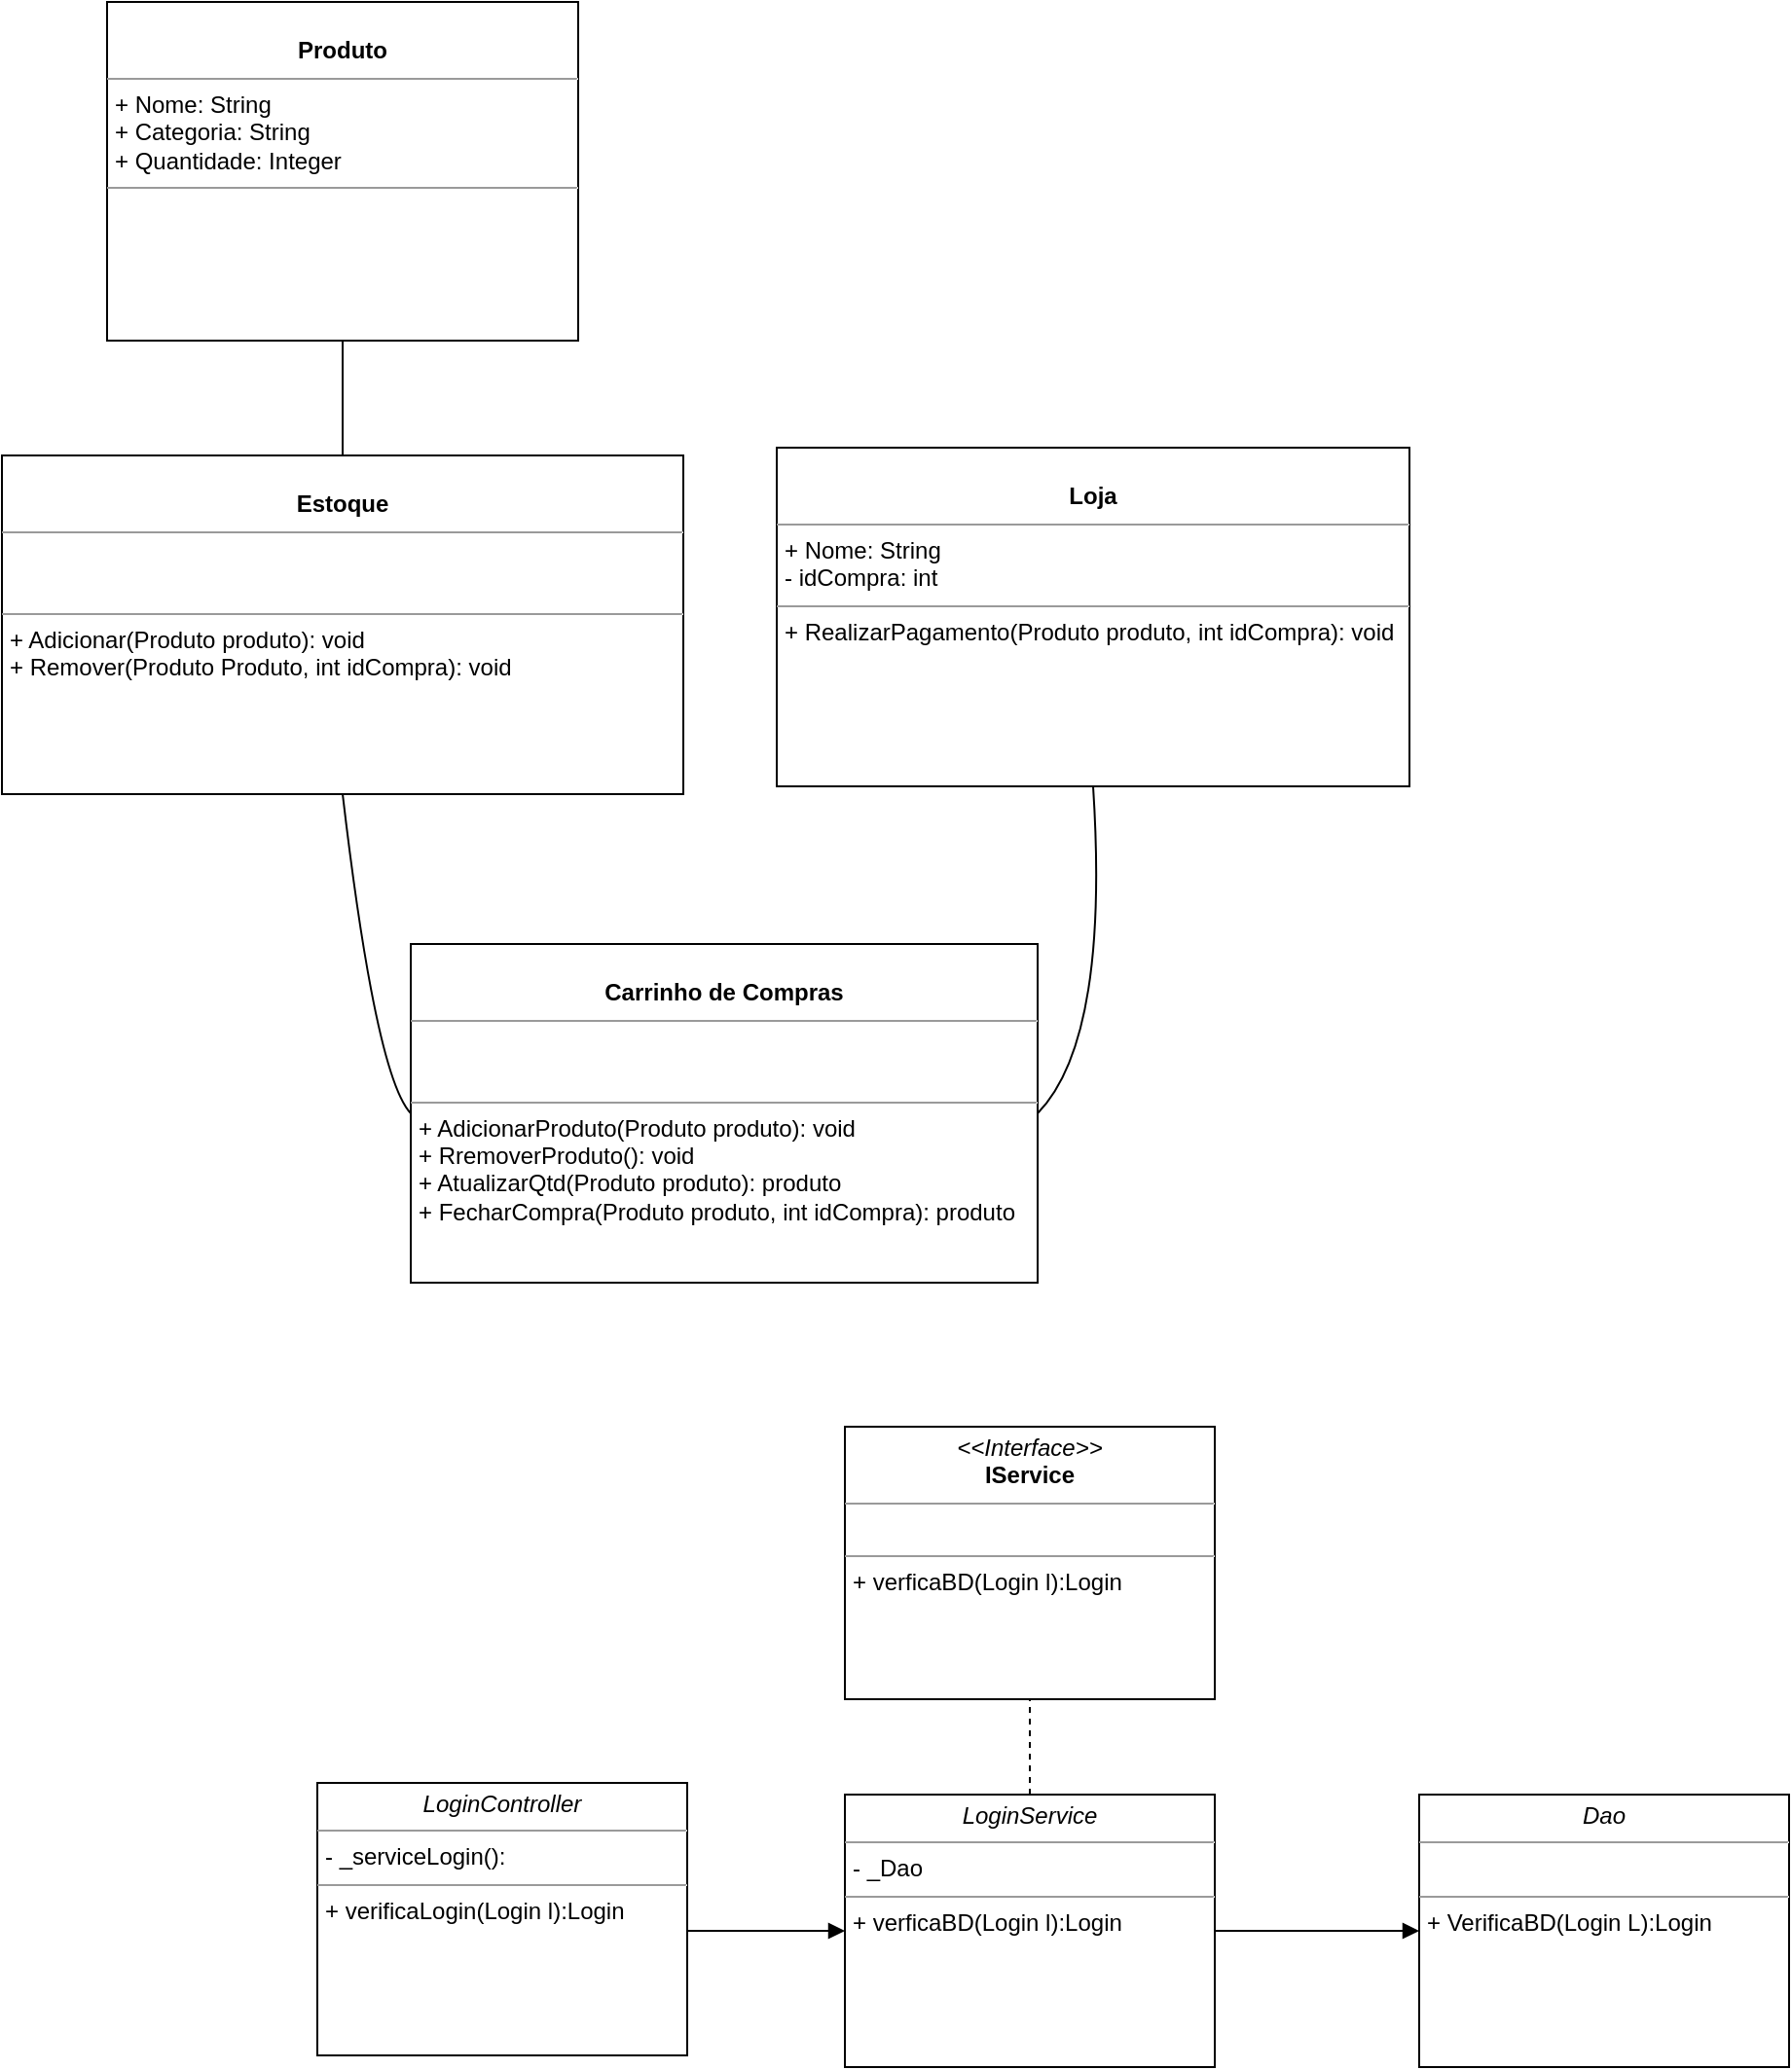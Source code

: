<mxfile version="19.0.3" type="device" pages="4"><diagram id="950oMGTtkb5E9kR-AS70" name="Página-1"><mxGraphModel dx="1640" dy="1190" grid="0" gridSize="10" guides="1" tooltips="1" connect="1" arrows="1" fold="1" page="0" pageScale="1" pageWidth="827" pageHeight="1169" math="0" shadow="0"><root><mxCell id="0"/><mxCell id="1" parent="0"/><mxCell id="BRO4mgc-7vsm1EkHHSye-9" value="&lt;p style=&quot;margin:0px;margin-top:4px;text-align:center;&quot;&gt;&lt;br&gt;&lt;b&gt;Carrinho de Compras&lt;/b&gt;&lt;/p&gt;&lt;hr size=&quot;1&quot;&gt;&lt;p style=&quot;margin:0px;margin-left:4px;&quot;&gt;&lt;br&gt;&lt;/p&gt;&lt;p style=&quot;margin:0px;margin-left:4px;&quot;&gt;&lt;br&gt;&lt;/p&gt;&lt;hr size=&quot;1&quot;&gt;&lt;p style=&quot;margin:0px;margin-left:4px;&quot;&gt;+ AdicionarProduto(Produto produto): void&lt;br&gt;+ RremoverProduto(): void&lt;/p&gt;&lt;p style=&quot;margin:0px;margin-left:4px;&quot;&gt;+ AtualizarQtd(Produto produto): produto&lt;/p&gt;&lt;p style=&quot;margin:0px;margin-left:4px;&quot;&gt;+ FecharCompra(Produto produto, int idCompra): produto&amp;nbsp;&lt;/p&gt;" style="verticalAlign=top;align=left;overflow=fill;fontSize=12;fontFamily=Helvetica;html=1;" parent="1" vertex="1"><mxGeometry x="109" y="210" width="322" height="174" as="geometry"/></mxCell><mxCell id="BRO4mgc-7vsm1EkHHSye-10" value="&lt;p style=&quot;margin:0px;margin-top:4px;text-align:center;&quot;&gt;&lt;br&gt;&lt;b&gt;Loja&lt;/b&gt;&lt;/p&gt;&lt;hr size=&quot;1&quot;&gt;&lt;p style=&quot;margin:0px;margin-left:4px;&quot;&gt;+ Nome: String&lt;br&gt;- idCompra: int&lt;/p&gt;&lt;hr size=&quot;1&quot;&gt;&lt;p style=&quot;margin:0px;margin-left:4px;&quot;&gt;+ RealizarPagamento(Produto produto, int idCompra): void&lt;br&gt;&lt;/p&gt;" style="verticalAlign=top;align=left;overflow=fill;fontSize=12;fontFamily=Helvetica;html=1;" parent="1" vertex="1"><mxGeometry x="297" y="-45" width="325" height="174" as="geometry"/></mxCell><mxCell id="BRO4mgc-7vsm1EkHHSye-11" value="&lt;p style=&quot;margin:0px;margin-top:4px;text-align:center;&quot;&gt;&lt;br&gt;&lt;b&gt;Estoque&lt;/b&gt;&lt;/p&gt;&lt;hr size=&quot;1&quot;&gt;&lt;p style=&quot;margin:0px;margin-left:4px;&quot;&gt;&lt;br&gt;&lt;/p&gt;&lt;p style=&quot;margin:0px;margin-left:4px;&quot;&gt;&lt;br&gt;&lt;/p&gt;&lt;hr size=&quot;1&quot;&gt;&lt;p style=&quot;margin:0px;margin-left:4px;&quot;&gt;+ Adicionar(Produto produto): void&lt;br&gt;+ Remover(Produto Produto, int idCompra): void&lt;/p&gt;&lt;p style=&quot;margin:0px;margin-left:4px;&quot;&gt;&lt;br&gt;&lt;/p&gt;" style="verticalAlign=top;align=left;overflow=fill;fontSize=12;fontFamily=Helvetica;html=1;" parent="1" vertex="1"><mxGeometry x="-101" y="-41" width="350" height="174" as="geometry"/></mxCell><mxCell id="BRO4mgc-7vsm1EkHHSye-13" value="" style="endArrow=none;html=1;rounded=0;fontSize=12;startSize=14;endSize=14;sourcePerimeterSpacing=8;targetPerimeterSpacing=8;curved=1;entryX=0.5;entryY=1;entryDx=0;entryDy=0;exitX=0;exitY=0.5;exitDx=0;exitDy=0;" parent="1" source="BRO4mgc-7vsm1EkHHSye-9" target="BRO4mgc-7vsm1EkHHSye-11" edge="1"><mxGeometry width="50" height="50" relative="1" as="geometry"><mxPoint x="106" y="249" as="sourcePoint"/><mxPoint x="248" y="192" as="targetPoint"/><Array as="points"><mxPoint x="91" y="278"/></Array></mxGeometry></mxCell><mxCell id="BRO4mgc-7vsm1EkHHSye-15" value="" style="endArrow=none;html=1;rounded=0;fontSize=12;startSize=14;endSize=14;sourcePerimeterSpacing=8;targetPerimeterSpacing=8;curved=1;entryX=0.5;entryY=1;entryDx=0;entryDy=0;exitX=1;exitY=0.5;exitDx=0;exitDy=0;" parent="1" source="BRO4mgc-7vsm1EkHHSye-9" target="BRO4mgc-7vsm1EkHHSye-10" edge="1"><mxGeometry width="50" height="50" relative="1" as="geometry"><mxPoint x="198" y="242" as="sourcePoint"/><mxPoint x="248" y="192" as="targetPoint"/><Array as="points"><mxPoint x="468" y="259"/></Array></mxGeometry></mxCell><mxCell id="BRO4mgc-7vsm1EkHHSye-16" value="&lt;p style=&quot;margin:0px;margin-top:4px;text-align:center;&quot;&gt;&lt;br&gt;&lt;b&gt;Produto&lt;/b&gt;&lt;/p&gt;&lt;hr size=&quot;1&quot;&gt;&lt;p style=&quot;margin:0px;margin-left:4px;&quot;&gt;+ Nome: String&lt;br&gt;+ Categoria: String&lt;/p&gt;&lt;p style=&quot;margin:0px;margin-left:4px;&quot;&gt;+ Quantidade: Integer&lt;/p&gt;&lt;hr size=&quot;1&quot;&gt;&lt;p style=&quot;margin:0px;margin-left:4px;&quot;&gt;&lt;br&gt;&lt;/p&gt;" style="verticalAlign=top;align=left;overflow=fill;fontSize=12;fontFamily=Helvetica;html=1;" parent="1" vertex="1"><mxGeometry x="-47" y="-274" width="242" height="174" as="geometry"/></mxCell><mxCell id="BRO4mgc-7vsm1EkHHSye-17" value="" style="endArrow=none;html=1;rounded=0;fontSize=12;startSize=14;endSize=14;sourcePerimeterSpacing=8;targetPerimeterSpacing=8;curved=1;entryX=0.5;entryY=1;entryDx=0;entryDy=0;exitX=0.5;exitY=0;exitDx=0;exitDy=0;" parent="1" source="BRO4mgc-7vsm1EkHHSye-11" target="BRO4mgc-7vsm1EkHHSye-16" edge="1"><mxGeometry width="50" height="50" relative="1" as="geometry"><mxPoint x="198" y="42" as="sourcePoint"/><mxPoint x="248" y="-8" as="targetPoint"/></mxGeometry></mxCell><mxCell id="INnhqeX7Zk0R_PhJomJS-1" value="&lt;p style=&quot;margin:0px;margin-top:4px;text-align:center;&quot;&gt;&lt;i&gt;LoginController&lt;/i&gt;&lt;/p&gt;&lt;hr size=&quot;1&quot;&gt;&lt;p style=&quot;margin:0px;margin-left:4px;&quot;&gt;- _serviceLogin():&lt;/p&gt;&lt;hr size=&quot;1&quot;&gt;&lt;p style=&quot;margin:0px;margin-left:4px;&quot;&gt;+ verificaLogin(Login l):Login&lt;br&gt;&lt;/p&gt;" style="verticalAlign=top;align=left;overflow=fill;fontSize=12;fontFamily=Helvetica;html=1;" parent="1" vertex="1"><mxGeometry x="61" y="641" width="190" height="140" as="geometry"/></mxCell><mxCell id="INnhqeX7Zk0R_PhJomJS-2" value="&lt;p style=&quot;margin:0px;margin-top:4px;text-align:center;&quot;&gt;&lt;i&gt;LoginService&lt;/i&gt;&lt;/p&gt;&lt;hr size=&quot;1&quot;&gt;&lt;p style=&quot;margin:0px;margin-left:4px;&quot;&gt;- _Dao&lt;/p&gt;&lt;hr size=&quot;1&quot;&gt;&lt;p style=&quot;margin:0px;margin-left:4px;&quot;&gt;+ verficaBD(Login l):Login&lt;br&gt;&lt;/p&gt;" style="verticalAlign=top;align=left;overflow=fill;fontSize=12;fontFamily=Helvetica;html=1;" parent="1" vertex="1"><mxGeometry x="332" y="647" width="190" height="140" as="geometry"/></mxCell><mxCell id="INnhqeX7Zk0R_PhJomJS-4" value="&lt;p style=&quot;margin:0px;margin-top:4px;text-align:center;&quot;&gt;&lt;i&gt;Dao&lt;/i&gt;&lt;/p&gt;&lt;hr size=&quot;1&quot;&gt;&lt;p style=&quot;margin:0px;margin-left:4px;&quot;&gt;&lt;br&gt;&lt;/p&gt;&lt;hr size=&quot;1&quot;&gt;&lt;p style=&quot;margin:0px;margin-left:4px;&quot;&gt;+ VerificaBD(Login L):Login&lt;br&gt;&lt;/p&gt;" style="verticalAlign=top;align=left;overflow=fill;fontSize=12;fontFamily=Helvetica;html=1;" parent="1" vertex="1"><mxGeometry x="627" y="647" width="190" height="140" as="geometry"/></mxCell><mxCell id="INnhqeX7Zk0R_PhJomJS-5" value="&lt;p style=&quot;margin:0px;margin-top:4px;text-align:center;&quot;&gt;&lt;i&gt;&amp;lt;&amp;lt;Interface&amp;gt;&amp;gt;&lt;/i&gt;&lt;br&gt;&lt;b&gt;IService&lt;/b&gt;&lt;/p&gt;&lt;hr size=&quot;1&quot;&gt;&lt;p style=&quot;margin:0px;margin-left:4px;&quot;&gt;&lt;br&gt;&lt;/p&gt;&lt;hr size=&quot;1&quot;&gt;&lt;p style=&quot;margin:0px;margin-left:4px;&quot;&gt;+ verficaBD(Login l):Login&lt;br&gt;&lt;/p&gt;" style="verticalAlign=top;align=left;overflow=fill;fontSize=12;fontFamily=Helvetica;html=1;" parent="1" vertex="1"><mxGeometry x="332" y="458" width="190" height="140" as="geometry"/></mxCell><mxCell id="INnhqeX7Zk0R_PhJomJS-6" value="" style="endArrow=none;dashed=1;html=1;rounded=0;entryX=0.5;entryY=1;entryDx=0;entryDy=0;exitX=0.5;exitY=0;exitDx=0;exitDy=0;" parent="1" source="INnhqeX7Zk0R_PhJomJS-2" target="INnhqeX7Zk0R_PhJomJS-5" edge="1"><mxGeometry width="50" height="50" relative="1" as="geometry"><mxPoint x="387" y="648" as="sourcePoint"/><mxPoint x="437" y="598" as="targetPoint"/></mxGeometry></mxCell><mxCell id="INnhqeX7Zk0R_PhJomJS-7" value="" style="endArrow=block;endFill=1;html=1;edgeStyle=orthogonalEdgeStyle;align=left;verticalAlign=top;rounded=0;exitX=1;exitY=0.543;exitDx=0;exitDy=0;exitPerimeter=0;entryX=0;entryY=0.5;entryDx=0;entryDy=0;" parent="1" source="INnhqeX7Zk0R_PhJomJS-1" target="INnhqeX7Zk0R_PhJomJS-2" edge="1"><mxGeometry x="-1" relative="1" as="geometry"><mxPoint x="332" y="623" as="sourcePoint"/><mxPoint x="492" y="623" as="targetPoint"/></mxGeometry></mxCell><mxCell id="INnhqeX7Zk0R_PhJomJS-9" value="" style="endArrow=block;endFill=1;html=1;edgeStyle=orthogonalEdgeStyle;align=left;verticalAlign=top;rounded=0;exitX=1;exitY=0.5;exitDx=0;exitDy=0;entryX=0;entryY=0.5;entryDx=0;entryDy=0;" parent="1" source="INnhqeX7Zk0R_PhJomJS-2" target="INnhqeX7Zk0R_PhJomJS-4" edge="1"><mxGeometry x="-1" relative="1" as="geometry"><mxPoint x="261" y="727" as="sourcePoint"/><mxPoint x="342" y="727" as="targetPoint"/></mxGeometry></mxCell></root></mxGraphModel></diagram><diagram id="uwFko66pm_6s28VRbTfQ" name="Página-2"><mxGraphModel dx="1668" dy="1753" grid="0" gridSize="10" guides="1" tooltips="1" connect="1" arrows="1" fold="1" page="0" pageScale="1" pageWidth="827" pageHeight="1169" math="0" shadow="0"><root><mxCell id="0"/><mxCell id="1" parent="0"/><mxCell id="vy2Y_Z4PWuhMPSdtu7fY-22" value="&lt;p style=&quot;margin:0px;margin-top:4px;text-align:center;&quot;&gt;&lt;i&gt;&amp;lt;&amp;lt;abstract&amp;gt;&amp;gt;&lt;/i&gt;&lt;br&gt;&lt;b&gt;Funcionario&lt;/b&gt;&lt;/p&gt;&lt;hr size=&quot;1&quot;&gt;&lt;p style=&quot;margin:0px;margin-left:4px;&quot;&gt;&lt;br&gt;&lt;/p&gt;&lt;hr size=&quot;1&quot;&gt;&lt;p style=&quot;margin:0px;margin-left:4px;&quot;&gt;+ &amp;lt;abstract&amp;gt;getValorBonus(): double&lt;br&gt;&lt;/p&gt;&lt;p style=&quot;margin:0px;margin-left:4px;&quot;&gt;+ toString():&lt;/p&gt;" style="verticalAlign=top;align=left;overflow=fill;fontSize=12;fontFamily=Helvetica;html=1;" parent="1" vertex="1"><mxGeometry x="113" y="-624" width="213" height="112" as="geometry"/></mxCell><mxCell id="vy2Y_Z4PWuhMPSdtu7fY-30" value="Qual seria a melhor forma: classe &lt;br&gt;abstrata ou interface? Justifique.&lt;br&gt;&lt;br&gt;O melhor seria o uso de Interface, pois obriga a implementação do Método nas classes que implementarem" style="rounded=1;whiteSpace=wrap;html=1;fontSize=16;" parent="1" vertex="1"><mxGeometry x="-236" y="-1005" width="531" height="198" as="geometry"/></mxCell><mxCell id="vy2Y_Z4PWuhMPSdtu7fY-38" value="&lt;p style=&quot;margin:0px;margin-top:4px;text-align:center;&quot;&gt;Professor&lt;/p&gt;&lt;hr size=&quot;1&quot;&gt;&lt;p style=&quot;margin:0px;margin-left:4px;&quot;&gt;- qtdHoras: int&lt;/p&gt;&lt;p style=&quot;margin:0px;margin-left:4px;&quot;&gt;- qtdAulas: int&lt;/p&gt;&lt;p style=&quot;margin:0px;margin-left:4px;&quot;&gt;- valorHora: double&lt;/p&gt;&lt;hr size=&quot;1&quot;&gt;&lt;p style=&quot;margin:0px;margin-left:4px;&quot;&gt;+ getValorBonus(): double&lt;br&gt;&lt;/p&gt;&lt;p style=&quot;margin:0px;margin-left:4px;&quot;&gt;+ toString():&lt;/p&gt;" style="verticalAlign=top;align=left;overflow=fill;fontSize=12;fontFamily=Helvetica;html=1;" parent="1" vertex="1"><mxGeometry x="-33" y="-374" width="190" height="123" as="geometry"/></mxCell><mxCell id="vy2Y_Z4PWuhMPSdtu7fY-39" value="&lt;p style=&quot;margin:0px;margin-top:4px;text-align:center;&quot;&gt;Coordenador&lt;/p&gt;&lt;hr size=&quot;1&quot;&gt;&lt;p style=&quot;margin:0px;margin-left:4px;&quot;&gt;- qtdHoras: int&lt;/p&gt;&lt;p style=&quot;margin:0px;margin-left:4px;&quot;&gt;- valorHora: double&lt;/p&gt;&lt;hr size=&quot;1&quot;&gt;&lt;p style=&quot;margin:0px;margin-left:4px;&quot;&gt;+ getValorBonus(): double&lt;br&gt;&lt;/p&gt;" style="verticalAlign=top;align=left;overflow=fill;fontSize=12;fontFamily=Helvetica;html=1;" parent="1" vertex="1"><mxGeometry x="280" y="-372" width="190" height="112" as="geometry"/></mxCell><mxCell id="vy2Y_Z4PWuhMPSdtu7fY-46" value="Extends" style="endArrow=block;endSize=16;endFill=0;html=1;rounded=0;fontSize=12;curved=1;entryX=0.5;entryY=1;entryDx=0;entryDy=0;exitX=0.5;exitY=0;exitDx=0;exitDy=0;" parent="1" source="vy2Y_Z4PWuhMPSdtu7fY-38" target="vy2Y_Z4PWuhMPSdtu7fY-22" edge="1"><mxGeometry width="160" relative="1" as="geometry"><mxPoint x="-25" y="-434" as="sourcePoint"/><mxPoint x="135" y="-434" as="targetPoint"/></mxGeometry></mxCell><mxCell id="vy2Y_Z4PWuhMPSdtu7fY-47" value="Extends" style="endArrow=block;endSize=16;endFill=0;html=1;rounded=0;fontSize=12;curved=1;exitX=0.5;exitY=0;exitDx=0;exitDy=0;entryX=0.5;entryY=1;entryDx=0;entryDy=0;" parent="1" source="vy2Y_Z4PWuhMPSdtu7fY-39" target="vy2Y_Z4PWuhMPSdtu7fY-22" edge="1"><mxGeometry width="160" relative="1" as="geometry"><mxPoint x="72" y="-364.0" as="sourcePoint"/><mxPoint x="219" y="-514" as="targetPoint"/></mxGeometry></mxCell><mxCell id="vy2Y_Z4PWuhMPSdtu7fY-48" value="Pergunta: é necessário ter 2 List ou apenas um?&lt;br&gt;&lt;br&gt;Não é necessário, por mais que a Lista receba mais de um Obj, por meio das implementações dos métodos da para encontrar os tipos de funcionários que recebem ou não o Bonus" style="rounded=1;whiteSpace=wrap;html=1;fontSize=16;" parent="1" vertex="1"><mxGeometry x="-46" y="-194" width="531" height="165" as="geometry"/></mxCell><mxCell id="vy2Y_Z4PWuhMPSdtu7fY-49" value="O polimorfismo está presente nesse sistema? Justifique.&amp;nbsp;&lt;br&gt;&lt;br&gt;Sim, pois nesse sistema, é possível usar as implementações das diferente formas" style="rounded=1;whiteSpace=wrap;html=1;fontSize=16;" parent="1" vertex="1"><mxGeometry x="-48.5" y="-2" width="531" height="173" as="geometry"/></mxCell><mxCell id="vy2Y_Z4PWuhMPSdtu7fY-50" value="&lt;p style=&quot;margin:0px;margin-top:4px;text-align:center;&quot;&gt;&lt;i&gt;&amp;lt;&amp;lt;interface&amp;gt;&amp;gt;&lt;/i&gt;&lt;br&gt;&lt;b&gt;IFuncionario&lt;/b&gt;&lt;/p&gt;&lt;hr size=&quot;1&quot;&gt;&lt;p style=&quot;margin:0px;margin-left:4px;&quot;&gt;&lt;br&gt;&lt;/p&gt;&lt;hr size=&quot;1&quot;&gt;&lt;p style=&quot;margin:0px;margin-left:4px;&quot;&gt;&lt;span style=&quot;background-color: initial;&quot;&gt;+ toString():&lt;/span&gt;&lt;br&gt;&lt;/p&gt;" style="verticalAlign=top;align=left;overflow=fill;fontSize=12;fontFamily=Helvetica;html=1;" parent="1" vertex="1"><mxGeometry x="-83" y="-783" width="213" height="97" as="geometry"/></mxCell><mxCell id="vy2Y_Z4PWuhMPSdtu7fY-51" value="" style="endArrow=block;dashed=1;endFill=0;endSize=12;html=1;rounded=0;fontSize=12;curved=1;exitX=0.5;exitY=0;exitDx=0;exitDy=0;entryX=0.5;entryY=1;entryDx=0;entryDy=0;" parent="1" source="vy2Y_Z4PWuhMPSdtu7fY-22" target="vy2Y_Z4PWuhMPSdtu7fY-50" edge="1"><mxGeometry width="160" relative="1" as="geometry"><mxPoint x="123" y="-704" as="sourcePoint"/><mxPoint x="283" y="-704" as="targetPoint"/></mxGeometry></mxCell><mxCell id="vy2Y_Z4PWuhMPSdtu7fY-52" value="Nesse caso, os outros Funcionários que não forem usar&amp;nbsp; iriam Implementar direto de IFuncionario" style="rounded=1;whiteSpace=wrap;html=1;fontSize=16;" parent="1" vertex="1"><mxGeometry x="-311" y="-639" width="391" height="198" as="geometry"/></mxCell><mxCell id="vy2Y_Z4PWuhMPSdtu7fY-61" value="&lt;p style=&quot;margin:0px;margin-top:4px;text-align:center;&quot;&gt;&lt;i&gt;&amp;lt;&amp;lt;abstract&amp;gt;&amp;gt;&lt;/i&gt;&lt;br&gt;&lt;b&gt;FuncionarioEducador&lt;/b&gt;&lt;/p&gt;&lt;hr size=&quot;1&quot;&gt;&lt;p style=&quot;margin:0px;margin-left:4px;&quot;&gt;&lt;br&gt;&lt;/p&gt;&lt;hr size=&quot;1&quot;&gt;&lt;p style=&quot;margin:0px;margin-left:4px;&quot;&gt;+ &amp;lt;abstract&amp;gt;getValorBonus(): double&lt;br&gt;&lt;/p&gt;&lt;p style=&quot;margin:0px;margin-left:4px;&quot;&gt;+ toString():&lt;/p&gt;" style="verticalAlign=top;align=left;overflow=fill;fontSize=12;fontFamily=Helvetica;html=1;" parent="1" vertex="1"><mxGeometry x="229" y="787" width="213" height="112" as="geometry"/></mxCell><mxCell id="vy2Y_Z4PWuhMPSdtu7fY-62" value="&lt;p style=&quot;margin:0px;margin-top:4px;text-align:center;&quot;&gt;Professor&lt;/p&gt;&lt;hr size=&quot;1&quot;&gt;&lt;p style=&quot;margin:0px;margin-left:4px;&quot;&gt;- qtdHoras: int&lt;/p&gt;&lt;p style=&quot;margin:0px;margin-left:4px;&quot;&gt;- qtdAulas: int&lt;/p&gt;&lt;p style=&quot;margin:0px;margin-left:4px;&quot;&gt;- valorHora: double&lt;/p&gt;&lt;hr size=&quot;1&quot;&gt;&lt;p style=&quot;margin:0px;margin-left:4px;&quot;&gt;+ getValorBonus(): double&lt;br&gt;&lt;/p&gt;&lt;p style=&quot;margin:0px;margin-left:4px;&quot;&gt;+ toString():&lt;/p&gt;" style="verticalAlign=top;align=left;overflow=fill;fontSize=12;fontFamily=Helvetica;html=1;" parent="1" vertex="1"><mxGeometry x="83" y="1037" width="190" height="123" as="geometry"/></mxCell><mxCell id="vy2Y_Z4PWuhMPSdtu7fY-63" value="&lt;p style=&quot;margin:0px;margin-top:4px;text-align:center;&quot;&gt;Coordenador&lt;/p&gt;&lt;hr size=&quot;1&quot;&gt;&lt;p style=&quot;margin:0px;margin-left:4px;&quot;&gt;- qtdHoras: int&lt;/p&gt;&lt;p style=&quot;margin:0px;margin-left:4px;&quot;&gt;- valorHora: double&lt;/p&gt;&lt;hr size=&quot;1&quot;&gt;&lt;p style=&quot;margin:0px;margin-left:4px;&quot;&gt;+ getValorBonus(): double&lt;br&gt;&lt;/p&gt;" style="verticalAlign=top;align=left;overflow=fill;fontSize=12;fontFamily=Helvetica;html=1;" parent="1" vertex="1"><mxGeometry x="396" y="1039" width="190" height="112" as="geometry"/></mxCell><mxCell id="vy2Y_Z4PWuhMPSdtu7fY-64" value="Extends" style="endArrow=block;endSize=16;endFill=0;html=1;rounded=0;fontSize=12;curved=1;entryX=0.5;entryY=1;entryDx=0;entryDy=0;exitX=0.5;exitY=0;exitDx=0;exitDy=0;" parent="1" source="vy2Y_Z4PWuhMPSdtu7fY-62" target="vy2Y_Z4PWuhMPSdtu7fY-61" edge="1"><mxGeometry width="160" relative="1" as="geometry"><mxPoint x="91" y="977" as="sourcePoint"/><mxPoint x="251" y="977" as="targetPoint"/></mxGeometry></mxCell><mxCell id="vy2Y_Z4PWuhMPSdtu7fY-65" value="Extends" style="endArrow=block;endSize=16;endFill=0;html=1;rounded=0;fontSize=12;curved=1;exitX=0.5;exitY=0;exitDx=0;exitDy=0;entryX=0.5;entryY=1;entryDx=0;entryDy=0;" parent="1" source="vy2Y_Z4PWuhMPSdtu7fY-63" target="vy2Y_Z4PWuhMPSdtu7fY-61" edge="1"><mxGeometry width="160" relative="1" as="geometry"><mxPoint x="188" y="1047" as="sourcePoint"/><mxPoint x="335" y="897" as="targetPoint"/></mxGeometry></mxCell><mxCell id="vy2Y_Z4PWuhMPSdtu7fY-66" value="&lt;p style=&quot;margin:0px;margin-top:4px;text-align:center;&quot;&gt;&lt;i&gt;&amp;lt;&amp;lt;interface&amp;gt;&amp;gt;&lt;/i&gt;&lt;br&gt;&lt;b&gt;IFuncionario&lt;/b&gt;&lt;/p&gt;&lt;hr size=&quot;1&quot;&gt;&lt;p style=&quot;margin:0px;margin-left:4px;&quot;&gt;&lt;br&gt;&lt;/p&gt;&lt;hr size=&quot;1&quot;&gt;&lt;p style=&quot;margin:0px;margin-left:4px;&quot;&gt;&lt;span style=&quot;background-color: initial;&quot;&gt;+ toString():&lt;/span&gt;&lt;br&gt;&lt;/p&gt;" style="verticalAlign=top;align=left;overflow=fill;fontSize=12;fontFamily=Helvetica;html=1;" parent="1" vertex="1"><mxGeometry x="33" y="615" width="213" height="110" as="geometry"/></mxCell><mxCell id="vy2Y_Z4PWuhMPSdtu7fY-67" value="" style="endArrow=block;dashed=1;endFill=0;endSize=12;html=1;rounded=0;fontSize=12;curved=1;exitX=0.5;exitY=0;exitDx=0;exitDy=0;entryX=0.5;entryY=1;entryDx=0;entryDy=0;" parent="1" source="vy2Y_Z4PWuhMPSdtu7fY-61" target="vy2Y_Z4PWuhMPSdtu7fY-66" edge="1"><mxGeometry width="160" relative="1" as="geometry"><mxPoint x="239" y="707" as="sourcePoint"/><mxPoint x="399" y="707" as="targetPoint"/></mxGeometry></mxCell><mxCell id="vy2Y_Z4PWuhMPSdtu7fY-68" value="Nesse caso, os outros Funcionários que não forem eduacadores&amp;nbsp; irão Implementar direto de IFuncionario." style="rounded=1;whiteSpace=wrap;html=1;fontSize=16;" parent="1" vertex="1"><mxGeometry x="-195" y="772" width="391" height="198" as="geometry"/></mxCell><mxCell id="vy2Y_Z4PWuhMPSdtu7fY-69" value="Cenário 2" style="html=1;fontSize=16;" parent="1" vertex="1"><mxGeometry x="84.5" y="310" width="110" height="50" as="geometry"/></mxCell><mxCell id="vy2Y_Z4PWuhMPSdtu7fY-70" value="Cenário 1&lt;br&gt;" style="html=1;fontSize=16;" parent="1" vertex="1"><mxGeometry x="-31.5" y="-1109" width="110" height="50" as="geometry"/></mxCell><mxCell id="vy2Y_Z4PWuhMPSdtu7fY-71" value="Qual seria a melhor forma: classe &lt;br&gt;abstrata ou interface? Justifique.&lt;br&gt;&lt;br&gt;O melhor seria o uso de Interface, pois obriga a implementação do Método nas classes que implementarem" style="rounded=1;whiteSpace=wrap;html=1;fontSize=16;" parent="1" vertex="1"><mxGeometry x="-132" y="400" width="531" height="198" as="geometry"/></mxCell><mxCell id="vy2Y_Z4PWuhMPSdtu7fY-72" value="Pergunta: é necessário ter 2 List ou apenas um?&lt;br&gt;&lt;br&gt;Não é necessário, por mais que a Lista receba mais de um Obj, por meio das implementações dos métodos da para encontrar os tipos de funcionários que recebem ou não o Bonus" style="rounded=1;whiteSpace=wrap;html=1;fontSize=16;" parent="1" vertex="1"><mxGeometry x="-86.25" y="1207" width="531" height="165" as="geometry"/></mxCell><mxCell id="vy2Y_Z4PWuhMPSdtu7fY-73" value="O polimorfismo está presente nesse sistema? Justifique.&amp;nbsp;&lt;br&gt;&lt;br&gt;Sim, pois nesse sistema, é possível usar as implementações das diferente formas" style="rounded=1;whiteSpace=wrap;html=1;fontSize=16;" parent="1" vertex="1"><mxGeometry x="-88.75" y="1399" width="531" height="173" as="geometry"/></mxCell><mxCell id="vy2Y_Z4PWuhMPSdtu7fY-74" value="&lt;p style=&quot;margin:0px;margin-top:4px;text-align:center;&quot;&gt;&lt;i&gt;ControleBonus&lt;/i&gt;&lt;/p&gt;&lt;hr size=&quot;1&quot;&gt;&lt;p style=&quot;margin:0px;margin-left:4px;&quot;&gt;+ field1: Type&lt;br&gt;- private List&amp;lt;IFuncionario&amp;gt; funcionarios:&lt;/p&gt;&lt;hr size=&quot;1&quot;&gt;&lt;p style=&quot;margin:0px;margin-left:4px;&quot;&gt;+ adicionarFunc(): void&lt;/p&gt;&lt;p style=&quot;margin:0px;margin-left:4px;&quot;&gt;+ exibeFunc(): IFuncionario&lt;/p&gt;&lt;p style=&quot;margin:0px;margin-left:4px;&quot;&gt;+ calculaTotalBonus(): void&lt;/p&gt;" style="verticalAlign=top;align=left;overflow=fill;fontSize=12;fontFamily=Helvetica;html=1;" parent="1" vertex="1"><mxGeometry x="-491" y="-804.5" width="238" height="140" as="geometry"/></mxCell><mxCell id="vy2Y_Z4PWuhMPSdtu7fY-75" value="Relation" style="endArrow=open;html=1;endSize=12;startArrow=diamondThin;startSize=14;startFill=0;edgeStyle=orthogonalEdgeStyle;rounded=0;fontSize=12;curved=1;exitX=1;exitY=0.5;exitDx=0;exitDy=0;" parent="1" source="vy2Y_Z4PWuhMPSdtu7fY-74" target="vy2Y_Z4PWuhMPSdtu7fY-50" edge="1"><mxGeometry relative="1" as="geometry"><mxPoint x="-130" y="-593" as="sourcePoint"/><mxPoint x="30" y="-593" as="targetPoint"/></mxGeometry></mxCell><mxCell id="vy2Y_Z4PWuhMPSdtu7fY-76" value="1..*" style="edgeLabel;resizable=0;html=1;align=left;verticalAlign=top;fontSize=16;" parent="vy2Y_Z4PWuhMPSdtu7fY-75" connectable="0" vertex="1"><mxGeometry x="-1" relative="1" as="geometry"><mxPoint x="130" y="-33" as="offset"/></mxGeometry></mxCell><mxCell id="vy2Y_Z4PWuhMPSdtu7fY-77" value="1" style="edgeLabel;resizable=0;html=1;align=right;verticalAlign=top;fontSize=16;" parent="vy2Y_Z4PWuhMPSdtu7fY-75" connectable="0" vertex="1"><mxGeometry x="1" relative="1" as="geometry"/></mxCell><mxCell id="vy2Y_Z4PWuhMPSdtu7fY-78" value="&lt;p style=&quot;margin:0px;margin-top:4px;text-align:center;&quot;&gt;&lt;i&gt;ControleBonus&lt;/i&gt;&lt;/p&gt;&lt;hr size=&quot;1&quot;&gt;&lt;p style=&quot;margin:0px;margin-left:4px;&quot;&gt;+ field1: Type&lt;br&gt;- private List&amp;lt;IFuncionario&amp;gt; funcionarios:&lt;/p&gt;&lt;hr size=&quot;1&quot;&gt;&lt;p style=&quot;margin:0px;margin-left:4px;&quot;&gt;+ adicionarFunc(): void&lt;/p&gt;&lt;p style=&quot;margin:0px;margin-left:4px;&quot;&gt;+ exibeFunc(): IFuncionario&lt;/p&gt;&lt;p style=&quot;margin:0px;margin-left:4px;&quot;&gt;+ calculaTotalBonus(): void&lt;/p&gt;" style="verticalAlign=top;align=left;overflow=fill;fontSize=12;fontFamily=Helvetica;html=1;" parent="1" vertex="1"><mxGeometry x="-436" y="600" width="238" height="140" as="geometry"/></mxCell><mxCell id="vy2Y_Z4PWuhMPSdtu7fY-80" value="Relation" style="endArrow=open;html=1;endSize=12;startArrow=diamondThin;startSize=14;startFill=0;edgeStyle=orthogonalEdgeStyle;rounded=0;fontSize=12;curved=1;exitX=1;exitY=0.5;exitDx=0;exitDy=0;" parent="1" source="vy2Y_Z4PWuhMPSdtu7fY-78" target="vy2Y_Z4PWuhMPSdtu7fY-66" edge="1"><mxGeometry relative="1" as="geometry"><mxPoint x="-172" y="436" as="sourcePoint"/><mxPoint x="-12" y="436" as="targetPoint"/></mxGeometry></mxCell><mxCell id="vy2Y_Z4PWuhMPSdtu7fY-81" value="1..*" style="edgeLabel;resizable=0;html=1;align=left;verticalAlign=top;fontSize=16;" parent="vy2Y_Z4PWuhMPSdtu7fY-80" connectable="0" vertex="1"><mxGeometry x="-1" relative="1" as="geometry"><mxPoint x="185" y="-31" as="offset"/></mxGeometry></mxCell><mxCell id="vy2Y_Z4PWuhMPSdtu7fY-82" value="1" style="edgeLabel;resizable=0;html=1;align=right;verticalAlign=top;fontSize=16;" parent="vy2Y_Z4PWuhMPSdtu7fY-80" connectable="0" vertex="1"><mxGeometry x="1" relative="1" as="geometry"><mxPoint x="-208" y="-32" as="offset"/></mxGeometry></mxCell></root></mxGraphModel></diagram><diagram id="pXLIeK5uI8CYG1Og4dDC" name="Página-3"><mxGraphModel dx="1741" dy="1751" grid="1" gridSize="10" guides="1" tooltips="1" connect="1" arrows="1" fold="1" page="1" pageScale="1" pageWidth="827" pageHeight="1169" math="0" shadow="0"><root><mxCell id="0"/><mxCell id="1" parent="0"/><mxCell id="9_ZoE5l4Vp8WhAHgLS0E-1" value="&lt;p style=&quot;margin:0px;margin-top:4px;text-align:center;&quot;&gt;&lt;i&gt;LoginController&lt;/i&gt;&lt;/p&gt;&lt;hr size=&quot;1&quot;&gt;&lt;p style=&quot;margin:0px;margin-left:4px;&quot;&gt;- _serviceLogin():&lt;/p&gt;&lt;hr size=&quot;1&quot;&gt;&lt;p style=&quot;margin:0px;margin-left:4px;&quot;&gt;+ verificaLogin(Login l):Login&lt;br&gt;&lt;/p&gt;" style="verticalAlign=top;align=left;overflow=fill;fontSize=12;fontFamily=Helvetica;html=1;" parent="1" vertex="1"><mxGeometry x="50" y="-17" width="190" height="140" as="geometry"/></mxCell><mxCell id="9_ZoE5l4Vp8WhAHgLS0E-2" value="&lt;p style=&quot;margin:0px;margin-top:4px;text-align:center;&quot;&gt;&lt;i&gt;LoginService&lt;/i&gt;&lt;/p&gt;&lt;hr size=&quot;1&quot;&gt;&lt;p style=&quot;margin:0px;margin-left:4px;&quot;&gt;- _Dao&lt;/p&gt;&lt;hr size=&quot;1&quot;&gt;&lt;p style=&quot;margin:0px;margin-left:4px;&quot;&gt;+ verficaBD(Login l):Login&lt;br&gt;&lt;/p&gt;" style="verticalAlign=top;align=left;overflow=fill;fontSize=12;fontFamily=Helvetica;html=1;" parent="1" vertex="1"><mxGeometry x="321" y="-11" width="190" height="140" as="geometry"/></mxCell><mxCell id="9_ZoE5l4Vp8WhAHgLS0E-3" value="&lt;p style=&quot;margin:0px;margin-top:4px;text-align:center;&quot;&gt;&lt;i&gt;Dao&lt;/i&gt;&lt;/p&gt;&lt;hr size=&quot;1&quot;&gt;&lt;p style=&quot;margin:0px;margin-left:4px;&quot;&gt;&lt;br&gt;&lt;/p&gt;&lt;hr size=&quot;1&quot;&gt;&lt;p style=&quot;margin:0px;margin-left:4px;&quot;&gt;+ VerificaBD(Login L):Login&lt;br&gt;&lt;/p&gt;" style="verticalAlign=top;align=left;overflow=fill;fontSize=12;fontFamily=Helvetica;html=1;" parent="1" vertex="1"><mxGeometry x="616" y="-11" width="190" height="140" as="geometry"/></mxCell><mxCell id="9_ZoE5l4Vp8WhAHgLS0E-4" value="&lt;p style=&quot;margin:0px;margin-top:4px;text-align:center;&quot;&gt;&lt;i&gt;&amp;lt;&amp;lt;Interface&amp;gt;&amp;gt;&lt;/i&gt;&lt;br&gt;&lt;b&gt;IService&lt;/b&gt;&lt;/p&gt;&lt;hr size=&quot;1&quot;&gt;&lt;p style=&quot;margin:0px;margin-left:4px;&quot;&gt;&lt;br&gt;&lt;/p&gt;&lt;hr size=&quot;1&quot;&gt;&lt;p style=&quot;margin:0px;margin-left:4px;&quot;&gt;+ verficaBD(Login l):Login&lt;br&gt;&lt;/p&gt;" style="verticalAlign=top;align=left;overflow=fill;fontSize=12;fontFamily=Helvetica;html=1;" parent="1" vertex="1"><mxGeometry x="321" y="-200" width="190" height="140" as="geometry"/></mxCell><mxCell id="9_ZoE5l4Vp8WhAHgLS0E-5" value="" style="endArrow=none;dashed=1;html=1;rounded=0;entryX=0.5;entryY=1;entryDx=0;entryDy=0;exitX=0.5;exitY=0;exitDx=0;exitDy=0;" parent="1" source="9_ZoE5l4Vp8WhAHgLS0E-2" target="9_ZoE5l4Vp8WhAHgLS0E-4" edge="1"><mxGeometry width="50" height="50" relative="1" as="geometry"><mxPoint x="376" y="-10" as="sourcePoint"/><mxPoint x="426" y="-60" as="targetPoint"/></mxGeometry></mxCell><mxCell id="9_ZoE5l4Vp8WhAHgLS0E-6" value="" style="endArrow=block;endFill=1;html=1;edgeStyle=orthogonalEdgeStyle;align=left;verticalAlign=top;rounded=0;exitX=1;exitY=0.543;exitDx=0;exitDy=0;exitPerimeter=0;entryX=0;entryY=0.5;entryDx=0;entryDy=0;" parent="1" source="9_ZoE5l4Vp8WhAHgLS0E-1" target="9_ZoE5l4Vp8WhAHgLS0E-2" edge="1"><mxGeometry x="-1" relative="1" as="geometry"><mxPoint x="321" y="-35" as="sourcePoint"/><mxPoint x="481" y="-35" as="targetPoint"/></mxGeometry></mxCell><mxCell id="9_ZoE5l4Vp8WhAHgLS0E-7" value="" style="endArrow=block;endFill=1;html=1;edgeStyle=orthogonalEdgeStyle;align=left;verticalAlign=top;rounded=0;exitX=1;exitY=0.5;exitDx=0;exitDy=0;entryX=0;entryY=0.5;entryDx=0;entryDy=0;" parent="1" source="9_ZoE5l4Vp8WhAHgLS0E-2" target="9_ZoE5l4Vp8WhAHgLS0E-3" edge="1"><mxGeometry x="-1" relative="1" as="geometry"><mxPoint x="250" y="69" as="sourcePoint"/><mxPoint x="331" y="69" as="targetPoint"/></mxGeometry></mxCell><mxCell id="9_ZoE5l4Vp8WhAHgLS0E-8" value="&lt;p style=&quot;margin:0px;margin-top:4px;text-align:center;&quot;&gt;&lt;i&gt;&amp;lt;&amp;lt;Interface&amp;gt;&amp;gt;&lt;/i&gt;&lt;br&gt;&lt;b&gt;Cadastro&lt;/b&gt;&lt;/p&gt;&lt;hr size=&quot;1&quot;&gt;&lt;p style=&quot;margin:0px;margin-left:4px;&quot;&gt;- nome: String&lt;/p&gt;&lt;p style=&quot;margin:0px;margin-left:4px;&quot;&gt;- email: String&lt;/p&gt;&lt;p style=&quot;margin:0px;margin-left:4px;&quot;&gt;- senha: String&lt;/p&gt;&lt;p style=&quot;margin:0px;margin-left:4px;&quot;&gt;- cpf: int&lt;/p&gt;&lt;p style=&quot;margin:0px;margin-left:4px;&quot;&gt;&lt;br&gt;&lt;/p&gt;&lt;hr size=&quot;1&quot;&gt;&lt;p style=&quot;margin:0px;margin-left:4px;&quot;&gt;+ method1(Type): Type&lt;br&gt;+ method2(Type, Type): Type&lt;/p&gt;" style="verticalAlign=top;align=left;overflow=fill;fontSize=12;fontFamily=Helvetica;html=1;" parent="1" vertex="1"><mxGeometry x="40" y="240" width="190" height="170" as="geometry"/></mxCell><mxCell id="9_ZoE5l4Vp8WhAHgLS0E-9" value="&lt;p style=&quot;margin:0px;margin-top:4px;text-align:center;&quot;&gt;&lt;i style=&quot;border-color: var(--border-color);&quot;&gt;&amp;lt;&amp;lt;abstract&amp;gt;&amp;gt;&lt;/i&gt;&lt;b&gt;&lt;br&gt;&lt;/b&gt;&lt;/p&gt;&lt;p style=&quot;margin:0px;margin-top:4px;text-align:center;&quot;&gt;&lt;b&gt;Chat&lt;/b&gt;&lt;/p&gt;&lt;hr size=&quot;1&quot;&gt;&lt;p style=&quot;margin:0px;margin-left:4px;&quot;&gt;+ field1: Type&lt;br&gt;+ field2: Type&lt;/p&gt;&lt;hr size=&quot;1&quot;&gt;&lt;p style=&quot;margin:0px;margin-left:4px;&quot;&gt;+ comentarPublicacao(): String&lt;/p&gt;" style="verticalAlign=top;align=left;overflow=fill;fontSize=12;fontFamily=Helvetica;html=1;" parent="1" vertex="1"><mxGeometry x="-180" y="980" width="190" height="140" as="geometry"/></mxCell><mxCell id="9_ZoE5l4Vp8WhAHgLS0E-11" value="&lt;p style=&quot;margin:0px;margin-top:4px;text-align:center;&quot;&gt;&lt;b&gt;Publicacao&lt;/b&gt;&lt;/p&gt;&lt;hr size=&quot;1&quot;&gt;&lt;p style=&quot;margin:0px;margin-left:4px;&quot;&gt;+ field1: Type&lt;br&gt;+ field2: Type&lt;/p&gt;&lt;hr size=&quot;1&quot;&gt;&lt;p style=&quot;margin:0px;margin-left:4px;&quot;&gt;+ method1(Type): Type&lt;br&gt;+ method2(Type, Type): Type&lt;/p&gt;" style="verticalAlign=top;align=left;overflow=fill;fontSize=12;fontFamily=Helvetica;html=1;" parent="1" vertex="1"><mxGeometry x="131" y="980" width="190" height="140" as="geometry"/></mxCell><mxCell id="9_ZoE5l4Vp8WhAHgLS0E-16" value="&lt;p style=&quot;margin:0px;margin-top:4px;text-align:center;&quot;&gt;Influencer&lt;/p&gt;&lt;hr size=&quot;1&quot;&gt;&lt;p style=&quot;margin:0px;margin-left:4px;&quot;&gt;- nome: String&lt;br&gt;&lt;/p&gt;&lt;hr size=&quot;1&quot;&gt;&lt;p style=&quot;margin:0px;margin-left:4px;&quot;&gt;+ comentar(): String&lt;br&gt;&lt;/p&gt;" style="verticalAlign=top;align=left;overflow=fill;fontSize=12;fontFamily=Helvetica;html=1;" parent="1" vertex="1"><mxGeometry x="1180" y="800" width="190" height="140" as="geometry"/></mxCell><mxCell id="9_ZoE5l4Vp8WhAHgLS0E-17" value="&lt;p style=&quot;margin:0px;margin-top:4px;text-align:center;&quot;&gt;MarketingEmpresa&lt;/p&gt;&lt;hr size=&quot;1&quot;&gt;&lt;p style=&quot;margin:0px;margin-left:4px;&quot;&gt;- nome: String&lt;br&gt;&lt;/p&gt;&lt;hr size=&quot;1&quot;&gt;&lt;p style=&quot;margin:0px;margin-left:4px;&quot;&gt;+ comentar(): String&lt;br&gt;&lt;/p&gt;" style="verticalAlign=top;align=left;overflow=fill;fontSize=12;fontFamily=Helvetica;html=1;" parent="1" vertex="1"><mxGeometry x="680" y="800" width="190" height="140" as="geometry"/></mxCell><mxCell id="-49t4y_hkOy8uXyYdICk-1" value="Relation" style="endArrow=open;html=1;endSize=12;startArrow=diamondThin;startSize=14;startFill=0;edgeStyle=orthogonalEdgeStyle;rounded=0;entryX=1;entryY=0.5;entryDx=0;entryDy=0;exitX=0;exitY=0.5;exitDx=0;exitDy=0;" parent="1" source="9_ZoE5l4Vp8WhAHgLS0E-11" target="9_ZoE5l4Vp8WhAHgLS0E-9" edge="1"><mxGeometry relative="1" as="geometry"><mxPoint x="360" y="840" as="sourcePoint"/><mxPoint x="580" y="840" as="targetPoint"/></mxGeometry></mxCell><mxCell id="-49t4y_hkOy8uXyYdICk-2" value="1..n" style="edgeLabel;resizable=0;html=1;align=left;verticalAlign=top;" parent="-49t4y_hkOy8uXyYdICk-1" connectable="0" vertex="1"><mxGeometry x="-1" relative="1" as="geometry"><mxPoint x="-24" as="offset"/></mxGeometry></mxCell><mxCell id="-49t4y_hkOy8uXyYdICk-3" value="1" style="edgeLabel;resizable=0;html=1;align=right;verticalAlign=top;" parent="-49t4y_hkOy8uXyYdICk-1" connectable="0" vertex="1"><mxGeometry x="1" relative="1" as="geometry"><mxPoint x="20" as="offset"/></mxGeometry></mxCell><mxCell id="FFTawESUPNj_2WHhGd4S-4" value="&lt;p style=&quot;margin:0px;margin-top:4px;text-align:center;&quot;&gt;&lt;b&gt;Publicacao&lt;/b&gt;&lt;/p&gt;&lt;hr size=&quot;1&quot;&gt;&lt;p style=&quot;margin:0px;margin-left:4px;&quot;&gt;+ field1: Type&lt;br&gt;+ field2: Type&lt;/p&gt;&lt;hr size=&quot;1&quot;&gt;&lt;p style=&quot;margin:0px;margin-left:4px;&quot;&gt;+ method1(Type): Type&lt;br&gt;+ method2(Type, Type): Type&lt;/p&gt;" style="verticalAlign=top;align=left;overflow=fill;fontSize=12;fontFamily=Helvetica;html=1;" parent="1" vertex="1"><mxGeometry x="870" y="1040" width="190" height="140" as="geometry"/></mxCell><mxCell id="26Xe4LjfD4a4sE4_82h3-2" value="&lt;p style=&quot;margin:0px;margin-top:4px;text-align:center;&quot;&gt;&lt;i style=&quot;border-color: var(--border-color);&quot;&gt;&amp;lt;&amp;lt;abstract&amp;gt;&amp;gt;&lt;/i&gt;&lt;b&gt;&lt;br&gt;&lt;/b&gt;&lt;/p&gt;&lt;p style=&quot;margin:0px;margin-top:4px;text-align:center;&quot;&gt;&lt;b&gt;User&lt;/b&gt;&lt;/p&gt;&lt;hr size=&quot;1&quot;&gt;&lt;p style=&quot;margin:0px;margin-left:4px;&quot;&gt;- nome: String&lt;/p&gt;&lt;hr size=&quot;1&quot;&gt;&lt;p style=&quot;margin:0px;margin-left:4px;&quot;&gt;+ comentar(): String&lt;br&gt;&lt;/p&gt;" style="verticalAlign=top;align=left;overflow=fill;fontSize=12;fontFamily=Helvetica;html=1;" parent="1" vertex="1"><mxGeometry x="930" y="540" width="190" height="140" as="geometry"/></mxCell><mxCell id="XSIMf81S1lsnwYc7BCO4-1" value="Extends" style="endArrow=block;endSize=16;endFill=0;html=1;rounded=0;entryX=0.5;entryY=1;entryDx=0;entryDy=0;exitX=0.5;exitY=0;exitDx=0;exitDy=0;" parent="1" source="9_ZoE5l4Vp8WhAHgLS0E-17" target="26Xe4LjfD4a4sE4_82h3-2" edge="1"><mxGeometry width="160" relative="1" as="geometry"><mxPoint x="519" y="860" as="sourcePoint"/><mxPoint x="519" y="750" as="targetPoint"/></mxGeometry></mxCell><mxCell id="XSIMf81S1lsnwYc7BCO4-2" value="Extends" style="endArrow=block;endSize=16;endFill=0;html=1;rounded=0;entryX=0.5;entryY=1;entryDx=0;entryDy=0;exitX=0.5;exitY=0;exitDx=0;exitDy=0;" parent="1" source="9_ZoE5l4Vp8WhAHgLS0E-16" target="26Xe4LjfD4a4sE4_82h3-2" edge="1"><mxGeometry width="160" relative="1" as="geometry"><mxPoint x="519" y="860" as="sourcePoint"/><mxPoint x="519" y="750" as="targetPoint"/></mxGeometry></mxCell><mxCell id="XSIMf81S1lsnwYc7BCO4-8" value="&lt;p style=&quot;margin:0px;margin-top:4px;text-align:center;&quot;&gt;User(Comum)&lt;/p&gt;&lt;hr size=&quot;1&quot;&gt;&lt;p style=&quot;margin:0px;margin-left:4px;&quot;&gt;- nome: String&lt;/p&gt;&lt;hr size=&quot;1&quot;&gt;&lt;p style=&quot;margin:0px;margin-left:4px;&quot;&gt;+ comentar(): String&lt;/p&gt;" style="verticalAlign=top;align=left;overflow=fill;fontSize=12;fontFamily=Helvetica;html=1;" parent="1" vertex="1"><mxGeometry x="930" y="800" width="190" height="140" as="geometry"/></mxCell><mxCell id="XSIMf81S1lsnwYc7BCO4-9" value="Extends" style="endArrow=block;endSize=16;endFill=0;html=1;rounded=0;entryX=0.5;entryY=1;entryDx=0;entryDy=0;exitX=0.5;exitY=0;exitDx=0;exitDy=0;" parent="1" source="XSIMf81S1lsnwYc7BCO4-8" target="26Xe4LjfD4a4sE4_82h3-2" edge="1"><mxGeometry width="160" relative="1" as="geometry"><mxPoint x="755" y="810" as="sourcePoint"/><mxPoint x="1035" y="690" as="targetPoint"/></mxGeometry></mxCell></root></mxGraphModel></diagram><diagram id="DsuhmIxKZkBI9Lih7ihO" name="Página-4"><mxGraphModel dx="868" dy="553" grid="0" gridSize="10" guides="1" tooltips="1" connect="1" arrows="1" fold="1" page="1" pageScale="1" pageWidth="827" pageHeight="1169" background="#F1FAEE" math="0" shadow="0"><root><mxCell id="0"/><mxCell id="1" parent="0"/><mxCell id="UYAHUNwL4j74tebs4m5B-1" value="Usuário" style="swimlane;fontStyle=3;align=center;verticalAlign=top;childLayout=stackLayout;horizontal=1;startSize=26;horizontalStack=0;resizeParent=1;resizeParentMax=0;resizeLast=0;collapsible=1;marginBottom=0;fontSize=12;spacing=2;fillColor=#A8DADC;strokeColor=#457B9D;fontColor=#1D3557;rounded=0;" vertex="1" parent="1"><mxGeometry x="334" y="44" width="160" height="216" as="geometry"><mxRectangle x="334" y="42" width="72" height="26" as="alternateBounds"/></mxGeometry></mxCell><mxCell id="UYAHUNwL4j74tebs4m5B-2" value="- nome: String" style="text;strokeColor=none;fillColor=none;align=left;verticalAlign=top;spacingLeft=4;spacingRight=4;overflow=hidden;rotatable=0;points=[[0,0.5],[1,0.5]];portConstraint=eastwest;fontStyle=0;fontColor=#1D3557;rounded=0;" vertex="1" parent="UYAHUNwL4j74tebs4m5B-1"><mxGeometry y="26" width="160" height="26" as="geometry"/></mxCell><mxCell id="G5lObAGyVs9AfiuCGubm-1" value="- email: String" style="text;strokeColor=none;fillColor=none;align=left;verticalAlign=top;spacingLeft=4;spacingRight=4;overflow=hidden;rotatable=0;points=[[0,0.5],[1,0.5]];portConstraint=eastwest;fontStyle=0;fontColor=#1D3557;rounded=0;" vertex="1" parent="UYAHUNwL4j74tebs4m5B-1"><mxGeometry y="52" width="160" height="26" as="geometry"/></mxCell><mxCell id="dwmzNLxet2vN3z-7CEzX-1" value="- username: String" style="text;strokeColor=none;fillColor=none;align=left;verticalAlign=top;spacingLeft=4;spacingRight=4;overflow=hidden;rotatable=0;points=[[0,0.5],[1,0.5]];portConstraint=eastwest;fontStyle=0;fontColor=#1D3557;rounded=0;" vertex="1" parent="UYAHUNwL4j74tebs4m5B-1"><mxGeometry y="78" width="160" height="26" as="geometry"/></mxCell><mxCell id="dwmzNLxet2vN3z-7CEzX-2" value="- senha: String" style="text;strokeColor=none;fillColor=none;align=left;verticalAlign=top;spacingLeft=4;spacingRight=4;overflow=hidden;rotatable=0;points=[[0,0.5],[1,0.5]];portConstraint=eastwest;fontStyle=0;fontColor=#1D3557;rounded=0;" vertex="1" parent="UYAHUNwL4j74tebs4m5B-1"><mxGeometry y="104" width="160" height="26" as="geometry"/></mxCell><mxCell id="CNFFY7Y1xvqbsbyLCJa6-3" value="- isInfluencer : Boolean" style="text;strokeColor=none;fillColor=none;align=left;verticalAlign=top;spacingLeft=4;spacingRight=4;overflow=hidden;rotatable=0;points=[[0,0.5],[1,0.5]];portConstraint=eastwest;fontStyle=0;fontColor=#1D3557;rounded=0;" vertex="1" parent="UYAHUNwL4j74tebs4m5B-1"><mxGeometry y="130" width="160" height="26" as="geometry"/></mxCell><mxCell id="UYAHUNwL4j74tebs4m5B-3" value="" style="line;strokeWidth=1;fillColor=none;align=left;verticalAlign=middle;spacingTop=-1;spacingLeft=3;spacingRight=3;rotatable=0;labelPosition=right;points=[];portConstraint=eastwest;labelBackgroundColor=#F1FAEE;strokeColor=#457B9D;fontColor=#1D3557;rounded=0;" vertex="1" parent="UYAHUNwL4j74tebs4m5B-1"><mxGeometry y="156" width="160" height="8" as="geometry"/></mxCell><mxCell id="UYAHUNwL4j74tebs4m5B-4" value="+ comentar() : String" style="text;strokeColor=none;fillColor=none;align=left;verticalAlign=top;spacingLeft=4;spacingRight=4;overflow=hidden;rotatable=0;points=[[0,0.5],[1,0.5]];portConstraint=eastwest;fontStyle=2;fontColor=#1D3557;rounded=0;" vertex="1" parent="UYAHUNwL4j74tebs4m5B-1"><mxGeometry y="164" width="160" height="26" as="geometry"/></mxCell><mxCell id="dwmzNLxet2vN3z-7CEzX-4" value="+ toString() : String" style="text;strokeColor=none;fillColor=none;align=left;verticalAlign=top;spacingLeft=4;spacingRight=4;overflow=hidden;rotatable=0;points=[[0,0.5],[1,0.5]];portConstraint=eastwest;fontStyle=0;fontColor=#1D3557;rounded=0;" vertex="1" parent="UYAHUNwL4j74tebs4m5B-1"><mxGeometry y="190" width="160" height="26" as="geometry"/></mxCell><mxCell id="8acTpMqzvSX4htD9m5ue-2" value="UsuárioEmpresa" style="swimlane;fontStyle=1;align=center;verticalAlign=top;childLayout=stackLayout;horizontal=1;startSize=26;horizontalStack=0;resizeParent=1;resizeParentMax=0;resizeLast=0;collapsible=1;marginBottom=0;fillColor=#A8DADC;strokeColor=#457B9D;fontColor=#1D3557;rounded=0;" vertex="1" parent="1"><mxGeometry x="159" y="362" width="160" height="112" as="geometry"><mxRectangle x="159" y="362" width="122" height="26" as="alternateBounds"/></mxGeometry></mxCell><mxCell id="8acTpMqzvSX4htD9m5ue-3" value="+ cnpn : String" style="text;strokeColor=none;fillColor=none;align=left;verticalAlign=top;spacingLeft=4;spacingRight=4;overflow=hidden;rotatable=0;points=[[0,0.5],[1,0.5]];portConstraint=eastwest;fontColor=#1D3557;rounded=0;" vertex="1" parent="8acTpMqzvSX4htD9m5ue-2"><mxGeometry y="26" width="160" height="26" as="geometry"/></mxCell><mxCell id="8acTpMqzvSX4htD9m5ue-4" value="" style="line;strokeWidth=1;fillColor=none;align=left;verticalAlign=middle;spacingTop=-1;spacingLeft=3;spacingRight=3;rotatable=0;labelPosition=right;points=[];portConstraint=eastwest;labelBackgroundColor=#F1FAEE;strokeColor=#457B9D;fontColor=#1D3557;rounded=0;" vertex="1" parent="8acTpMqzvSX4htD9m5ue-2"><mxGeometry y="52" width="160" height="8" as="geometry"/></mxCell><mxCell id="8acTpMqzvSX4htD9m5ue-5" value="+ comentar() : String" style="text;strokeColor=none;fillColor=none;align=left;verticalAlign=top;spacingLeft=4;spacingRight=4;overflow=hidden;rotatable=0;points=[[0,0.5],[1,0.5]];portConstraint=eastwest;fontColor=#1D3557;rounded=0;" vertex="1" parent="8acTpMqzvSX4htD9m5ue-2"><mxGeometry y="60" width="160" height="26" as="geometry"/></mxCell><mxCell id="dwmzNLxet2vN3z-7CEzX-5" value="+ toString() : String" style="text;strokeColor=none;fillColor=none;align=left;verticalAlign=top;spacingLeft=4;spacingRight=4;overflow=hidden;rotatable=0;points=[[0,0.5],[1,0.5]];portConstraint=eastwest;fontColor=#1D3557;rounded=0;" vertex="1" parent="8acTpMqzvSX4htD9m5ue-2"><mxGeometry y="86" width="160" height="26" as="geometry"/></mxCell><mxCell id="BgYVbYRY3h8lDB7rVdY7-1" value="UsuárioComum" style="swimlane;fontStyle=1;align=center;verticalAlign=top;childLayout=stackLayout;horizontal=1;startSize=26;horizontalStack=0;resizeParent=1;resizeParentMax=0;resizeLast=0;collapsible=1;marginBottom=0;fillColor=#A8DADC;strokeColor=#457B9D;fontColor=#1D3557;rounded=0;" vertex="1" parent="1"><mxGeometry x="509" y="362" width="160" height="112" as="geometry"><mxRectangle x="509" y="362" width="116" height="26" as="alternateBounds"/></mxGeometry></mxCell><mxCell id="BgYVbYRY3h8lDB7rVdY7-2" value="+ cpf: String" style="text;strokeColor=none;fillColor=none;align=left;verticalAlign=top;spacingLeft=4;spacingRight=4;overflow=hidden;rotatable=0;points=[[0,0.5],[1,0.5]];portConstraint=eastwest;fontColor=#1D3557;rounded=0;" vertex="1" parent="BgYVbYRY3h8lDB7rVdY7-1"><mxGeometry y="26" width="160" height="26" as="geometry"/></mxCell><mxCell id="BgYVbYRY3h8lDB7rVdY7-3" value="" style="line;strokeWidth=1;fillColor=none;align=left;verticalAlign=middle;spacingTop=-1;spacingLeft=3;spacingRight=3;rotatable=0;labelPosition=right;points=[];portConstraint=eastwest;labelBackgroundColor=#F1FAEE;strokeColor=#457B9D;fontColor=#1D3557;rounded=0;" vertex="1" parent="BgYVbYRY3h8lDB7rVdY7-1"><mxGeometry y="52" width="160" height="8" as="geometry"/></mxCell><mxCell id="BgYVbYRY3h8lDB7rVdY7-4" value="+ comentar() : String" style="text;strokeColor=none;fillColor=none;align=left;verticalAlign=top;spacingLeft=4;spacingRight=4;overflow=hidden;rotatable=0;points=[[0,0.5],[1,0.5]];portConstraint=eastwest;fontColor=#1D3557;rounded=0;" vertex="1" parent="BgYVbYRY3h8lDB7rVdY7-1"><mxGeometry y="60" width="160" height="26" as="geometry"/></mxCell><mxCell id="BgYVbYRY3h8lDB7rVdY7-5" value="+ toString() : String" style="text;strokeColor=none;fillColor=none;align=left;verticalAlign=top;spacingLeft=4;spacingRight=4;overflow=hidden;rotatable=0;points=[[0,0.5],[1,0.5]];portConstraint=eastwest;fontColor=#1D3557;rounded=0;" vertex="1" parent="BgYVbYRY3h8lDB7rVdY7-1"><mxGeometry y="86" width="160" height="26" as="geometry"/></mxCell><mxCell id="CNFFY7Y1xvqbsbyLCJa6-4" value="Extends" style="endArrow=block;endSize=16;endFill=0;html=1;exitX=0.5;exitY=0;exitDx=0;exitDy=0;entryX=0.488;entryY=1.077;entryDx=0;entryDy=0;entryPerimeter=0;labelBackgroundColor=#F1FAEE;strokeColor=#457B9D;fontColor=#1D3557;rounded=0;" edge="1" parent="1" source="8acTpMqzvSX4htD9m5ue-2" target="dwmzNLxet2vN3z-7CEzX-4"><mxGeometry width="160" relative="1" as="geometry"><mxPoint x="364" y="292" as="sourcePoint"/><mxPoint x="414" y="332" as="targetPoint"/></mxGeometry></mxCell><mxCell id="CNFFY7Y1xvqbsbyLCJa6-5" value="Extends" style="endArrow=block;endSize=16;endFill=0;html=1;exitX=0.5;exitY=0;exitDx=0;exitDy=0;entryX=0.481;entryY=1.115;entryDx=0;entryDy=0;entryPerimeter=0;labelBackgroundColor=#F1FAEE;strokeColor=#457B9D;fontColor=#1D3557;rounded=0;" edge="1" parent="1" source="BgYVbYRY3h8lDB7rVdY7-1" target="dwmzNLxet2vN3z-7CEzX-4"><mxGeometry width="160" relative="1" as="geometry"><mxPoint x="364" y="292" as="sourcePoint"/><mxPoint x="454" y="322" as="targetPoint"/></mxGeometry></mxCell></root></mxGraphModel></diagram></mxfile>